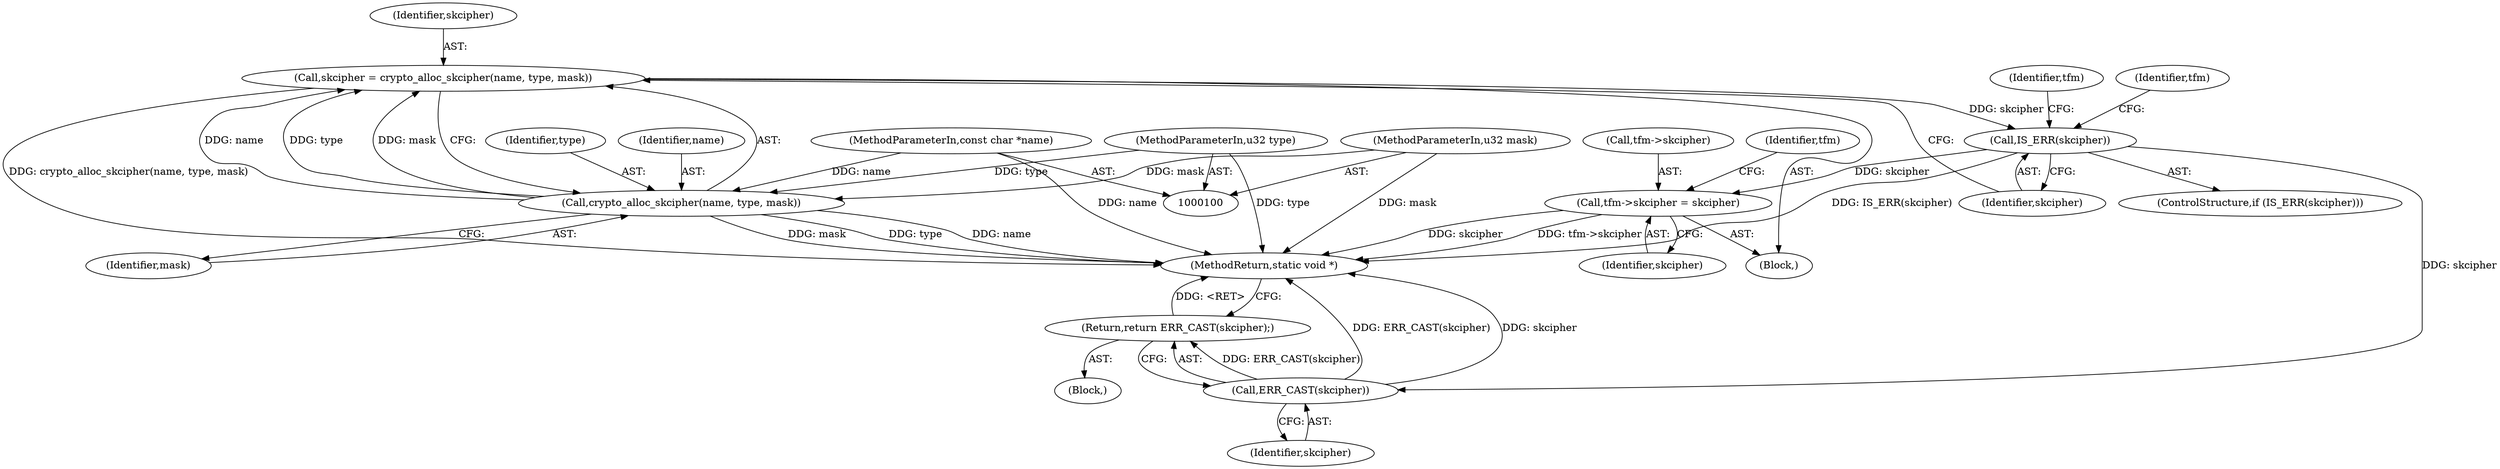 digraph "0_linux_dd504589577d8e8e70f51f997ad487a4cb6c026f_0@API" {
"1000121" [label="(Call,skcipher = crypto_alloc_skcipher(name, type, mask))"];
"1000123" [label="(Call,crypto_alloc_skcipher(name, type, mask))"];
"1000101" [label="(MethodParameterIn,const char *name)"];
"1000102" [label="(MethodParameterIn,u32 type)"];
"1000103" [label="(MethodParameterIn,u32 mask)"];
"1000128" [label="(Call,IS_ERR(skcipher))"];
"1000134" [label="(Call,ERR_CAST(skcipher))"];
"1000133" [label="(Return,return ERR_CAST(skcipher);)"];
"1000136" [label="(Call,tfm->skcipher = skcipher)"];
"1000140" [label="(Identifier,skcipher)"];
"1000122" [label="(Identifier,skcipher)"];
"1000126" [label="(Identifier,mask)"];
"1000101" [label="(MethodParameterIn,const char *name)"];
"1000125" [label="(Identifier,type)"];
"1000128" [label="(Call,IS_ERR(skcipher))"];
"1000133" [label="(Return,return ERR_CAST(skcipher);)"];
"1000103" [label="(MethodParameterIn,u32 mask)"];
"1000136" [label="(Call,tfm->skcipher = skcipher)"];
"1000138" [label="(Identifier,tfm)"];
"1000129" [label="(Identifier,skcipher)"];
"1000137" [label="(Call,tfm->skcipher)"];
"1000121" [label="(Call,skcipher = crypto_alloc_skcipher(name, type, mask))"];
"1000143" [label="(MethodReturn,static void *)"];
"1000142" [label="(Identifier,tfm)"];
"1000123" [label="(Call,crypto_alloc_skcipher(name, type, mask))"];
"1000102" [label="(MethodParameterIn,u32 type)"];
"1000104" [label="(Block,)"];
"1000135" [label="(Identifier,skcipher)"];
"1000134" [label="(Call,ERR_CAST(skcipher))"];
"1000130" [label="(Block,)"];
"1000132" [label="(Identifier,tfm)"];
"1000127" [label="(ControlStructure,if (IS_ERR(skcipher)))"];
"1000124" [label="(Identifier,name)"];
"1000121" -> "1000104"  [label="AST: "];
"1000121" -> "1000123"  [label="CFG: "];
"1000122" -> "1000121"  [label="AST: "];
"1000123" -> "1000121"  [label="AST: "];
"1000129" -> "1000121"  [label="CFG: "];
"1000121" -> "1000143"  [label="DDG: crypto_alloc_skcipher(name, type, mask)"];
"1000123" -> "1000121"  [label="DDG: name"];
"1000123" -> "1000121"  [label="DDG: type"];
"1000123" -> "1000121"  [label="DDG: mask"];
"1000121" -> "1000128"  [label="DDG: skcipher"];
"1000123" -> "1000126"  [label="CFG: "];
"1000124" -> "1000123"  [label="AST: "];
"1000125" -> "1000123"  [label="AST: "];
"1000126" -> "1000123"  [label="AST: "];
"1000123" -> "1000143"  [label="DDG: mask"];
"1000123" -> "1000143"  [label="DDG: type"];
"1000123" -> "1000143"  [label="DDG: name"];
"1000101" -> "1000123"  [label="DDG: name"];
"1000102" -> "1000123"  [label="DDG: type"];
"1000103" -> "1000123"  [label="DDG: mask"];
"1000101" -> "1000100"  [label="AST: "];
"1000101" -> "1000143"  [label="DDG: name"];
"1000102" -> "1000100"  [label="AST: "];
"1000102" -> "1000143"  [label="DDG: type"];
"1000103" -> "1000100"  [label="AST: "];
"1000103" -> "1000143"  [label="DDG: mask"];
"1000128" -> "1000127"  [label="AST: "];
"1000128" -> "1000129"  [label="CFG: "];
"1000129" -> "1000128"  [label="AST: "];
"1000132" -> "1000128"  [label="CFG: "];
"1000138" -> "1000128"  [label="CFG: "];
"1000128" -> "1000143"  [label="DDG: IS_ERR(skcipher)"];
"1000128" -> "1000134"  [label="DDG: skcipher"];
"1000128" -> "1000136"  [label="DDG: skcipher"];
"1000134" -> "1000133"  [label="AST: "];
"1000134" -> "1000135"  [label="CFG: "];
"1000135" -> "1000134"  [label="AST: "];
"1000133" -> "1000134"  [label="CFG: "];
"1000134" -> "1000143"  [label="DDG: ERR_CAST(skcipher)"];
"1000134" -> "1000143"  [label="DDG: skcipher"];
"1000134" -> "1000133"  [label="DDG: ERR_CAST(skcipher)"];
"1000133" -> "1000130"  [label="AST: "];
"1000143" -> "1000133"  [label="CFG: "];
"1000133" -> "1000143"  [label="DDG: <RET>"];
"1000136" -> "1000104"  [label="AST: "];
"1000136" -> "1000140"  [label="CFG: "];
"1000137" -> "1000136"  [label="AST: "];
"1000140" -> "1000136"  [label="AST: "];
"1000142" -> "1000136"  [label="CFG: "];
"1000136" -> "1000143"  [label="DDG: skcipher"];
"1000136" -> "1000143"  [label="DDG: tfm->skcipher"];
}
